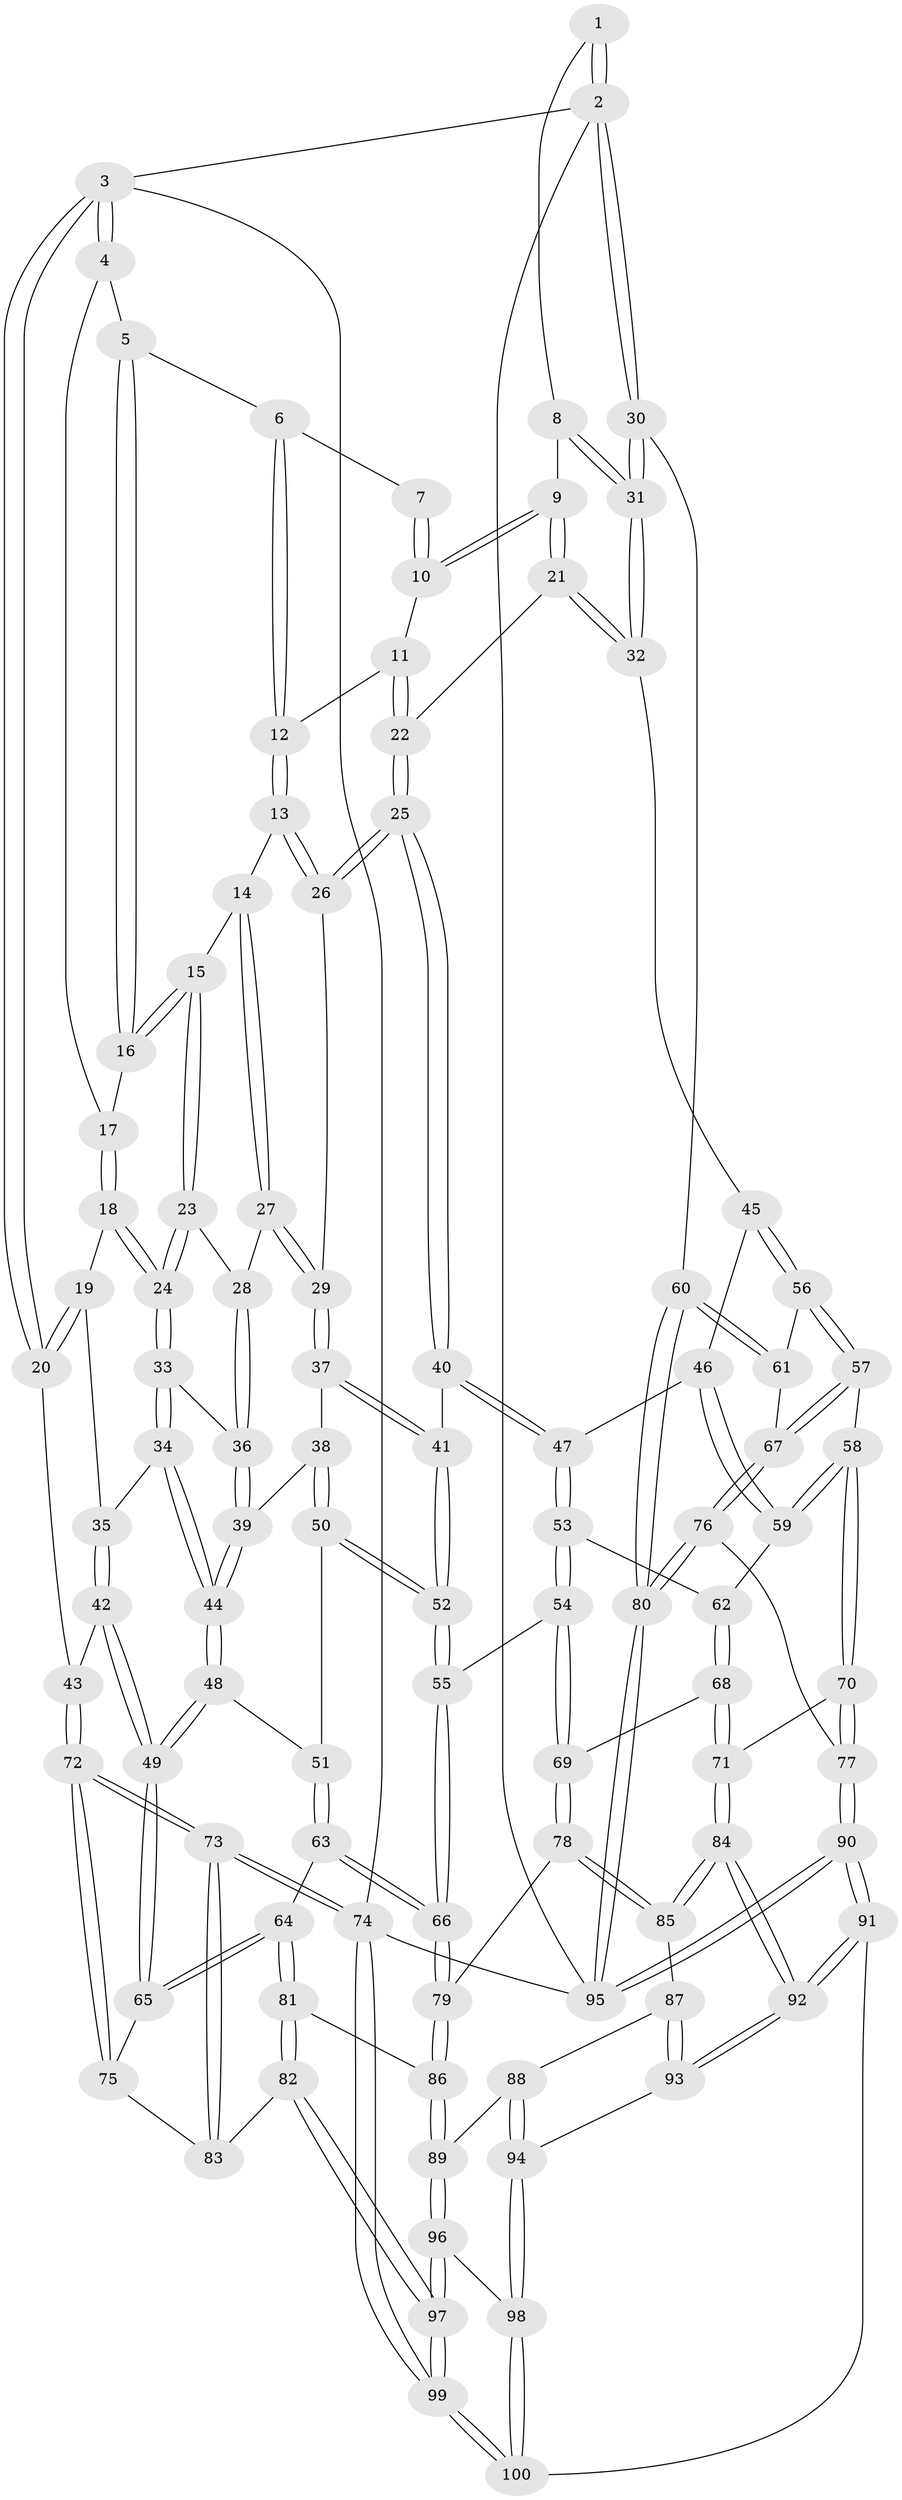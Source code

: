 // Generated by graph-tools (version 1.1) at 2025/11/02/27/25 16:11:53]
// undirected, 100 vertices, 247 edges
graph export_dot {
graph [start="1"]
  node [color=gray90,style=filled];
  1 [pos="+0.8260421776567207+0"];
  2 [pos="+1+0"];
  3 [pos="+0+0"];
  4 [pos="+0+0"];
  5 [pos="+0.3823065562256869+0"];
  6 [pos="+0.5132179781038809+0"];
  7 [pos="+0.5140400811084416+0"];
  8 [pos="+0.8212586795183109+0.1441548298978388"];
  9 [pos="+0.7572966199335648+0.1843465325229825"];
  10 [pos="+0.6802154621142398+0.13943850812737868"];
  11 [pos="+0.6140378808416371+0.18306692245694395"];
  12 [pos="+0.5642555590480102+0.18797982002977087"];
  13 [pos="+0.5597918579068863+0.19462993395660272"];
  14 [pos="+0.46855863888482324+0.19486740643874406"];
  15 [pos="+0.3526399001451946+0.02595859783801046"];
  16 [pos="+0.35292938212983704+0.022492269025606762"];
  17 [pos="+0.10187773994148822+0.1266145989957775"];
  18 [pos="+0.10409772739881025+0.2256690383732326"];
  19 [pos="+0.06820296411050604+0.24723119186602652"];
  20 [pos="+0+0.29361741138863007"];
  21 [pos="+0.7344803963537857+0.2701505658414768"];
  22 [pos="+0.6521257768958241+0.33116557169136246"];
  23 [pos="+0.2719175659860276+0.23530347260740542"];
  24 [pos="+0.27062022865499147+0.2366497648235359"];
  25 [pos="+0.6428884448436332+0.3403681597363003"];
  26 [pos="+0.5696358665732744+0.30422772129698894"];
  27 [pos="+0.4716655399972774+0.30179360369172065"];
  28 [pos="+0.4464149973800474+0.3020831515690034"];
  29 [pos="+0.4795135057906765+0.3070370014751991"];
  30 [pos="+1+0.2826665773570215"];
  31 [pos="+1+0.28451130685075543"];
  32 [pos="+0.91807450732633+0.4059348486514093"];
  33 [pos="+0.2674499965165849+0.29915877357081216"];
  34 [pos="+0.23010827795843142+0.3970839711215696"];
  35 [pos="+0.12083321129636158+0.3641810642933857"];
  36 [pos="+0.37740641535441494+0.3821538315551199"];
  37 [pos="+0.46832633045732597+0.4274714526269567"];
  38 [pos="+0.4293546915884757+0.44853899399696856"];
  39 [pos="+0.38112167654373974+0.3973412007491244"];
  40 [pos="+0.6448594046188845+0.4247030918432761"];
  41 [pos="+0.5724815290794228+0.46222267860430005"];
  42 [pos="+0.015370841416435917+0.4799784476242767"];
  43 [pos="+0+0.4199344816395103"];
  44 [pos="+0.23661387841034492+0.47191498134916476"];
  45 [pos="+0.8948548980659897+0.4344988514430207"];
  46 [pos="+0.8183969526605488+0.46313494921514686"];
  47 [pos="+0.6958717970795412+0.47158137133917943"];
  48 [pos="+0.2340457325891157+0.4981360623535383"];
  49 [pos="+0.15965932612348682+0.5678771821700581"];
  50 [pos="+0.3923372376308583+0.5297094653441234"];
  51 [pos="+0.38260765485357323+0.5358564689223495"];
  52 [pos="+0.5304398445678089+0.5629670460877843"];
  53 [pos="+0.6934467179922333+0.5223596164673092"];
  54 [pos="+0.60102069081819+0.644473271703026"];
  55 [pos="+0.5423265572497702+0.5941471188646086"];
  56 [pos="+0.9060397796245557+0.5753933752929564"];
  57 [pos="+0.8390055458579848+0.6258665320517965"];
  58 [pos="+0.8004375060947159+0.6354862349716531"];
  59 [pos="+0.7936236776459482+0.6284570421526515"];
  60 [pos="+1+0.6790237354768708"];
  61 [pos="+0.9311333548353511+0.5957575887480459"];
  62 [pos="+0.7534995890075505+0.6109461346974118"];
  63 [pos="+0.3893264891659595+0.6637667982237095"];
  64 [pos="+0.1933716951695025+0.6559307495806901"];
  65 [pos="+0.15942277371553432+0.6161159697899803"];
  66 [pos="+0.4064061574051642+0.6881980578906145"];
  67 [pos="+0.914142705278416+0.7006692422034537"];
  68 [pos="+0.6402555185239855+0.6814529387839346"];
  69 [pos="+0.6080877664494752+0.667957321888604"];
  70 [pos="+0.7781111025171387+0.796107265533337"];
  71 [pos="+0.7518645771196977+0.7899178157104368"];
  72 [pos="+0+0.7424581239735232"];
  73 [pos="+0+0.8470703821324004"];
  74 [pos="+0+1"];
  75 [pos="+0.1008866415531488+0.6621098780246194"];
  76 [pos="+0.9214358484935076+0.7232362705349268"];
  77 [pos="+0.8018102454541505+0.8177952204227118"];
  78 [pos="+0.5059297339841973+0.7894482872272226"];
  79 [pos="+0.41455159904484706+0.725365723182094"];
  80 [pos="+1+0.7239680873706638"];
  81 [pos="+0.24521008850704054+0.8230405187136104"];
  82 [pos="+0.142961815199824+0.8688990431998667"];
  83 [pos="+0.0715590752679096+0.8268100687729184"];
  84 [pos="+0.5383856454310297+0.8733355913934753"];
  85 [pos="+0.5207002686824079+0.8456747564555896"];
  86 [pos="+0.2628150055050539+0.8301556442292908"];
  87 [pos="+0.3573151573243463+0.8784816720147913"];
  88 [pos="+0.35395297770235584+0.8776782777397787"];
  89 [pos="+0.27134442969661876+0.8432539252629301"];
  90 [pos="+0.9859471418445179+1"];
  91 [pos="+0.6327272797077014+1"];
  92 [pos="+0.5444563284097086+0.9576645383813928"];
  93 [pos="+0.40433137768409083+0.9512272722062278"];
  94 [pos="+0.3575813946551242+0.9817955150867685"];
  95 [pos="+1+1"];
  96 [pos="+0.27726809033824107+0.9186198959346448"];
  97 [pos="+0.08315244375894748+1"];
  98 [pos="+0.3254029045678827+1"];
  99 [pos="+0+1"];
  100 [pos="+0.31356235762963264+1"];
  1 -- 2;
  1 -- 2;
  1 -- 8;
  2 -- 3;
  2 -- 30;
  2 -- 30;
  2 -- 95;
  3 -- 4;
  3 -- 4;
  3 -- 20;
  3 -- 20;
  3 -- 74;
  4 -- 5;
  4 -- 17;
  5 -- 6;
  5 -- 16;
  5 -- 16;
  6 -- 7;
  6 -- 12;
  6 -- 12;
  7 -- 10;
  7 -- 10;
  8 -- 9;
  8 -- 31;
  8 -- 31;
  9 -- 10;
  9 -- 10;
  9 -- 21;
  9 -- 21;
  10 -- 11;
  11 -- 12;
  11 -- 22;
  11 -- 22;
  12 -- 13;
  12 -- 13;
  13 -- 14;
  13 -- 26;
  13 -- 26;
  14 -- 15;
  14 -- 27;
  14 -- 27;
  15 -- 16;
  15 -- 16;
  15 -- 23;
  15 -- 23;
  16 -- 17;
  17 -- 18;
  17 -- 18;
  18 -- 19;
  18 -- 24;
  18 -- 24;
  19 -- 20;
  19 -- 20;
  19 -- 35;
  20 -- 43;
  21 -- 22;
  21 -- 32;
  21 -- 32;
  22 -- 25;
  22 -- 25;
  23 -- 24;
  23 -- 24;
  23 -- 28;
  24 -- 33;
  24 -- 33;
  25 -- 26;
  25 -- 26;
  25 -- 40;
  25 -- 40;
  26 -- 29;
  27 -- 28;
  27 -- 29;
  27 -- 29;
  28 -- 36;
  28 -- 36;
  29 -- 37;
  29 -- 37;
  30 -- 31;
  30 -- 31;
  30 -- 60;
  31 -- 32;
  31 -- 32;
  32 -- 45;
  33 -- 34;
  33 -- 34;
  33 -- 36;
  34 -- 35;
  34 -- 44;
  34 -- 44;
  35 -- 42;
  35 -- 42;
  36 -- 39;
  36 -- 39;
  37 -- 38;
  37 -- 41;
  37 -- 41;
  38 -- 39;
  38 -- 50;
  38 -- 50;
  39 -- 44;
  39 -- 44;
  40 -- 41;
  40 -- 47;
  40 -- 47;
  41 -- 52;
  41 -- 52;
  42 -- 43;
  42 -- 49;
  42 -- 49;
  43 -- 72;
  43 -- 72;
  44 -- 48;
  44 -- 48;
  45 -- 46;
  45 -- 56;
  45 -- 56;
  46 -- 47;
  46 -- 59;
  46 -- 59;
  47 -- 53;
  47 -- 53;
  48 -- 49;
  48 -- 49;
  48 -- 51;
  49 -- 65;
  49 -- 65;
  50 -- 51;
  50 -- 52;
  50 -- 52;
  51 -- 63;
  51 -- 63;
  52 -- 55;
  52 -- 55;
  53 -- 54;
  53 -- 54;
  53 -- 62;
  54 -- 55;
  54 -- 69;
  54 -- 69;
  55 -- 66;
  55 -- 66;
  56 -- 57;
  56 -- 57;
  56 -- 61;
  57 -- 58;
  57 -- 67;
  57 -- 67;
  58 -- 59;
  58 -- 59;
  58 -- 70;
  58 -- 70;
  59 -- 62;
  60 -- 61;
  60 -- 61;
  60 -- 80;
  60 -- 80;
  61 -- 67;
  62 -- 68;
  62 -- 68;
  63 -- 64;
  63 -- 66;
  63 -- 66;
  64 -- 65;
  64 -- 65;
  64 -- 81;
  64 -- 81;
  65 -- 75;
  66 -- 79;
  66 -- 79;
  67 -- 76;
  67 -- 76;
  68 -- 69;
  68 -- 71;
  68 -- 71;
  69 -- 78;
  69 -- 78;
  70 -- 71;
  70 -- 77;
  70 -- 77;
  71 -- 84;
  71 -- 84;
  72 -- 73;
  72 -- 73;
  72 -- 75;
  72 -- 75;
  73 -- 74;
  73 -- 74;
  73 -- 83;
  73 -- 83;
  74 -- 99;
  74 -- 99;
  74 -- 95;
  75 -- 83;
  76 -- 77;
  76 -- 80;
  76 -- 80;
  77 -- 90;
  77 -- 90;
  78 -- 79;
  78 -- 85;
  78 -- 85;
  79 -- 86;
  79 -- 86;
  80 -- 95;
  80 -- 95;
  81 -- 82;
  81 -- 82;
  81 -- 86;
  82 -- 83;
  82 -- 97;
  82 -- 97;
  84 -- 85;
  84 -- 85;
  84 -- 92;
  84 -- 92;
  85 -- 87;
  86 -- 89;
  86 -- 89;
  87 -- 88;
  87 -- 93;
  87 -- 93;
  88 -- 89;
  88 -- 94;
  88 -- 94;
  89 -- 96;
  89 -- 96;
  90 -- 91;
  90 -- 91;
  90 -- 95;
  90 -- 95;
  91 -- 92;
  91 -- 92;
  91 -- 100;
  92 -- 93;
  92 -- 93;
  93 -- 94;
  94 -- 98;
  94 -- 98;
  96 -- 97;
  96 -- 97;
  96 -- 98;
  97 -- 99;
  97 -- 99;
  98 -- 100;
  98 -- 100;
  99 -- 100;
  99 -- 100;
}
